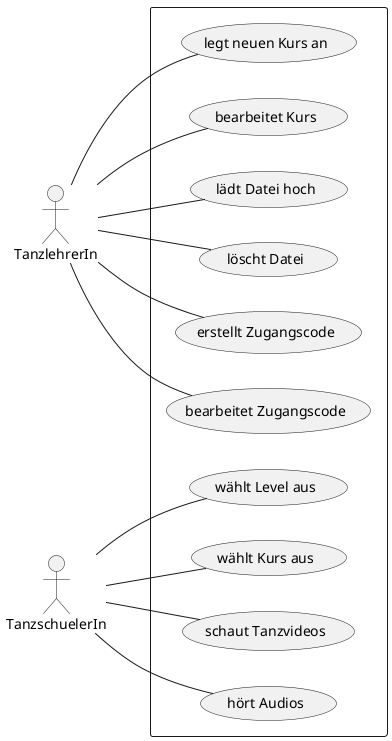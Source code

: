 @startuml
left to right direction
        actor TanzlehrerIn
        actor TanzschuelerIn

        rectangle {
        TanzlehrerIn -- (legt neuen Kurs an)
        TanzlehrerIn -- (bearbeitet Kurs)
        TanzlehrerIn -- (lädt Datei hoch)
        TanzlehrerIn -- (löscht Datei)
        TanzlehrerIn -- (erstellt Zugangscode)
        TanzlehrerIn -- (bearbeitet Zugangscode)
        TanzschuelerIn -- (wählt Level aus)
        TanzschuelerIn -- (wählt Kurs aus)
        TanzschuelerIn -- (schaut Tanzvideos)
        TanzschuelerIn -- (hört Audios)
        }


@enduml
